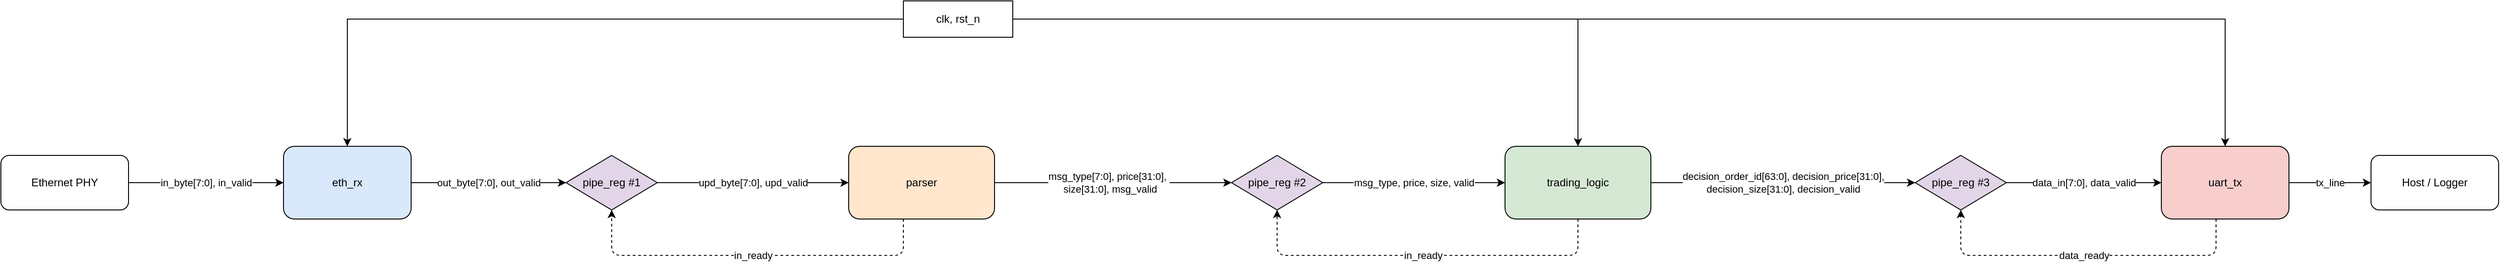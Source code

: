 <mxfile version="28.0.7">
  <diagram name="Page-1" id="J_EEAmPL-U2qeaOY9AWo">
    <mxGraphModel dx="3405" dy="1444" grid="1" gridSize="10" guides="1" tooltips="1" connect="1" arrows="1" fold="1" page="1" pageScale="1" pageWidth="827" pageHeight="1169" math="0" shadow="0">
      <root>
        <mxCell id="0" />
        <mxCell id="1" parent="0" />
        <mxCell id="xDNAbFq9gRd_a2N7sp2u-63" value="clk, rst_n" style="rounded=0;whiteSpace=wrap;html=1;strokeWidth=1;" vertex="1" parent="1">
          <mxGeometry x="600" y="40" width="120" height="40" as="geometry" />
        </mxCell>
        <mxCell id="xDNAbFq9gRd_a2N7sp2u-64" value="Ethernet PHY" style="rounded=1;whiteSpace=wrap;html=1;strokeWidth=1;" vertex="1" parent="1">
          <mxGeometry x="-390" y="210" width="140" height="60" as="geometry" />
        </mxCell>
        <mxCell id="xDNAbFq9gRd_a2N7sp2u-65" value="eth_rx" style="rounded=1;whiteSpace=wrap;html=1;fillColor=#DAE8FC;strokeWidth=1;" vertex="1" parent="1">
          <mxGeometry x="-80" y="200" width="140" height="80" as="geometry" />
        </mxCell>
        <mxCell id="xDNAbFq9gRd_a2N7sp2u-66" value="pipe_reg #1" style="shape=rhombus;whiteSpace=wrap;html=1;fillColor=#E1D5E7;strokeWidth=1;" vertex="1" parent="1">
          <mxGeometry x="230" y="210" width="100" height="60" as="geometry" />
        </mxCell>
        <mxCell id="xDNAbFq9gRd_a2N7sp2u-67" value="parser" style="rounded=1;whiteSpace=wrap;html=1;fillColor=#FFE6CC;strokeWidth=1;" vertex="1" parent="1">
          <mxGeometry x="540" y="200" width="160" height="80" as="geometry" />
        </mxCell>
        <mxCell id="xDNAbFq9gRd_a2N7sp2u-68" value="pipe_reg #2" style="shape=rhombus;whiteSpace=wrap;html=1;fillColor=#E1D5E7;strokeWidth=1;" vertex="1" parent="1">
          <mxGeometry x="960" y="210" width="100" height="60" as="geometry" />
        </mxCell>
        <mxCell id="xDNAbFq9gRd_a2N7sp2u-69" value="trading_logic" style="rounded=1;whiteSpace=wrap;html=1;fillColor=#D5E8D4;strokeWidth=1;" vertex="1" parent="1">
          <mxGeometry x="1260" y="200" width="160" height="80" as="geometry" />
        </mxCell>
        <mxCell id="xDNAbFq9gRd_a2N7sp2u-70" value="pipe_reg #3" style="shape=rhombus;whiteSpace=wrap;html=1;fillColor=#E1D5E7;strokeWidth=1;" vertex="1" parent="1">
          <mxGeometry x="1710" y="210" width="100" height="60" as="geometry" />
        </mxCell>
        <mxCell id="xDNAbFq9gRd_a2N7sp2u-71" value="uart_tx" style="rounded=1;whiteSpace=wrap;html=1;fillColor=#F8CECC;strokeWidth=1;" vertex="1" parent="1">
          <mxGeometry x="1980" y="200" width="140" height="80" as="geometry" />
        </mxCell>
        <mxCell id="xDNAbFq9gRd_a2N7sp2u-72" value="Host / Logger" style="rounded=1;whiteSpace=wrap;html=1;strokeWidth=1;" vertex="1" parent="1">
          <mxGeometry x="2210" y="210" width="140" height="60" as="geometry" />
        </mxCell>
        <mxCell id="xDNAbFq9gRd_a2N7sp2u-73" style="edgeStyle=orthogonalEdgeStyle;rounded=0;html=1;arrowhead=none;" edge="1" parent="1" source="xDNAbFq9gRd_a2N7sp2u-63" target="xDNAbFq9gRd_a2N7sp2u-65">
          <mxGeometry relative="1" as="geometry" />
        </mxCell>
        <mxCell id="xDNAbFq9gRd_a2N7sp2u-75" style="edgeStyle=orthogonalEdgeStyle;rounded=0;html=1;arrowhead=none;" edge="1" parent="1" source="xDNAbFq9gRd_a2N7sp2u-63" target="xDNAbFq9gRd_a2N7sp2u-69">
          <mxGeometry relative="1" as="geometry" />
        </mxCell>
        <mxCell id="xDNAbFq9gRd_a2N7sp2u-76" style="edgeStyle=orthogonalEdgeStyle;rounded=0;html=1;arrowhead=none;" edge="1" parent="1" source="xDNAbFq9gRd_a2N7sp2u-63" target="xDNAbFq9gRd_a2N7sp2u-71">
          <mxGeometry relative="1" as="geometry" />
        </mxCell>
        <mxCell id="xDNAbFq9gRd_a2N7sp2u-77" value="in_byte[7:0], in_valid" style="edgeStyle=orthogonalEdgeStyle;html=1;" edge="1" parent="1" source="xDNAbFq9gRd_a2N7sp2u-64" target="xDNAbFq9gRd_a2N7sp2u-65">
          <mxGeometry relative="1" as="geometry" />
        </mxCell>
        <mxCell id="xDNAbFq9gRd_a2N7sp2u-78" value="out_byte[7:0], out_valid" style="edgeStyle=orthogonalEdgeStyle;html=1;" edge="1" parent="1" source="xDNAbFq9gRd_a2N7sp2u-65" target="xDNAbFq9gRd_a2N7sp2u-66">
          <mxGeometry relative="1" as="geometry">
            <Array as="points">
              <mxPoint x="230" y="240" />
              <mxPoint x="230" y="240" />
            </Array>
          </mxGeometry>
        </mxCell>
        <mxCell id="xDNAbFq9gRd_a2N7sp2u-79" value="upd_byte[7:0], upd_valid" style="edgeStyle=orthogonalEdgeStyle;html=1;" edge="1" parent="1" source="xDNAbFq9gRd_a2N7sp2u-66" target="xDNAbFq9gRd_a2N7sp2u-67">
          <mxGeometry relative="1" as="geometry">
            <Array as="points">
              <mxPoint x="470" y="240" />
              <mxPoint x="470" y="240" />
            </Array>
          </mxGeometry>
        </mxCell>
        <mxCell id="xDNAbFq9gRd_a2N7sp2u-80" value="msg_type[7:0], price[31:0],&amp;nbsp;&lt;div&gt;&lt;span style=&quot;background-color: light-dark(#ffffff, var(--ge-dark-color, #121212)); color: light-dark(rgb(0, 0, 0), rgb(255, 255, 255));&quot;&gt;&amp;nbsp;size[31:0], msg_valid&lt;/span&gt;&lt;/div&gt;" style="edgeStyle=orthogonalEdgeStyle;html=1;exitX=1;exitY=0.5;exitDx=0;exitDy=0;entryX=0;entryY=0.5;entryDx=0;entryDy=0;" edge="1" parent="1" source="xDNAbFq9gRd_a2N7sp2u-67" target="xDNAbFq9gRd_a2N7sp2u-68">
          <mxGeometry x="-0.037" relative="1" as="geometry">
            <Array as="points">
              <mxPoint x="960" y="240" />
              <mxPoint x="960" y="240" />
            </Array>
            <mxPoint as="offset" />
          </mxGeometry>
        </mxCell>
        <mxCell id="xDNAbFq9gRd_a2N7sp2u-81" value="msg_type, price, size, valid" style="edgeStyle=orthogonalEdgeStyle;html=1;exitX=1;exitY=0.5;exitDx=0;exitDy=0;" edge="1" parent="1" source="xDNAbFq9gRd_a2N7sp2u-68" target="xDNAbFq9gRd_a2N7sp2u-69">
          <mxGeometry relative="1" as="geometry">
            <Array as="points">
              <mxPoint x="1110" y="240" />
              <mxPoint x="1110" y="240" />
            </Array>
          </mxGeometry>
        </mxCell>
        <mxCell id="xDNAbFq9gRd_a2N7sp2u-82" value="decision_order_id[63:0], decision_price[31:0],&lt;div&gt;decision_size[31:0], decision_valid&lt;/div&gt;" style="edgeStyle=orthogonalEdgeStyle;html=1;entryX=0;entryY=0.5;entryDx=0;entryDy=0;" edge="1" parent="1" source="xDNAbFq9gRd_a2N7sp2u-69" target="xDNAbFq9gRd_a2N7sp2u-70">
          <mxGeometry relative="1" as="geometry">
            <Array as="points">
              <mxPoint x="1710" y="240" />
            </Array>
          </mxGeometry>
        </mxCell>
        <mxCell id="xDNAbFq9gRd_a2N7sp2u-83" value="data_in[7:0], data_valid" style="edgeStyle=orthogonalEdgeStyle;html=1;" edge="1" parent="1" source="xDNAbFq9gRd_a2N7sp2u-70" target="xDNAbFq9gRd_a2N7sp2u-71">
          <mxGeometry relative="1" as="geometry">
            <Array as="points">
              <mxPoint x="1820" y="240" />
              <mxPoint x="1820" y="240" />
            </Array>
          </mxGeometry>
        </mxCell>
        <mxCell id="xDNAbFq9gRd_a2N7sp2u-84" value="tx_line" style="edgeStyle=orthogonalEdgeStyle;html=1;" edge="1" parent="1" source="xDNAbFq9gRd_a2N7sp2u-71" target="xDNAbFq9gRd_a2N7sp2u-72">
          <mxGeometry relative="1" as="geometry" />
        </mxCell>
        <mxCell id="xDNAbFq9gRd_a2N7sp2u-85" value="in_ready" style="edgeStyle=orthogonalEdgeStyle;dashed=1;html=1;" edge="1" parent="1" source="xDNAbFq9gRd_a2N7sp2u-67" target="xDNAbFq9gRd_a2N7sp2u-66">
          <mxGeometry relative="1" as="geometry">
            <Array as="points">
              <mxPoint x="600" y="320" />
              <mxPoint x="280" y="320" />
            </Array>
          </mxGeometry>
        </mxCell>
        <mxCell id="xDNAbFq9gRd_a2N7sp2u-86" value="in_ready" style="edgeStyle=orthogonalEdgeStyle;dashed=1;html=1;entryX=0.5;entryY=1;entryDx=0;entryDy=0;" edge="1" parent="1" source="xDNAbFq9gRd_a2N7sp2u-69" target="xDNAbFq9gRd_a2N7sp2u-68">
          <mxGeometry relative="1" as="geometry">
            <mxPoint x="930" y="330" as="targetPoint" />
            <Array as="points">
              <mxPoint x="1340" y="320" />
              <mxPoint x="1010" y="320" />
            </Array>
          </mxGeometry>
        </mxCell>
        <mxCell id="xDNAbFq9gRd_a2N7sp2u-87" value="data_ready" style="edgeStyle=orthogonalEdgeStyle;dashed=1;html=1;entryX=0.5;entryY=1;entryDx=0;entryDy=0;" edge="1" parent="1" source="xDNAbFq9gRd_a2N7sp2u-71" target="xDNAbFq9gRd_a2N7sp2u-70">
          <mxGeometry relative="1" as="geometry">
            <Array as="points">
              <mxPoint x="2040" y="320" />
              <mxPoint x="1760" y="320" />
            </Array>
          </mxGeometry>
        </mxCell>
      </root>
    </mxGraphModel>
  </diagram>
</mxfile>

